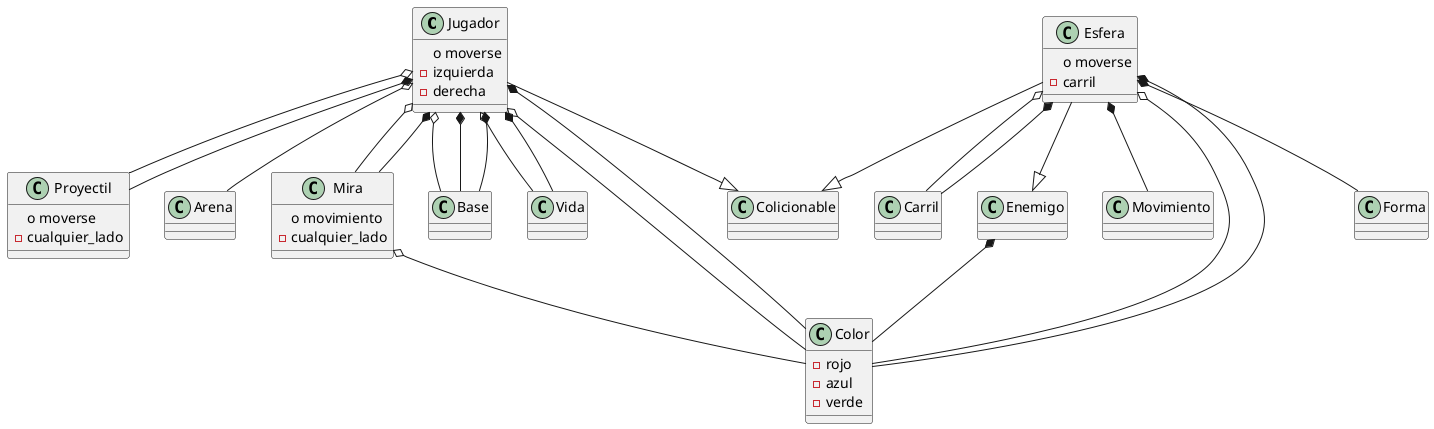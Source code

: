 @startuml zuma

class Jugador{
    o moverse
    -izquierda
    -derecha
}
class Proyectil{
    o moverse
    - cualquier_lado

}
class Esfera{
    o moverse
    -carril
}
class Arena
class Carril
class Mira{
    o movimiento
    -cualquier_lado 
}
class Base
class Vida
class Enemigo
class Movimiento
class Color{
    - rojo
    - azul
    -verde
}
class Forma
class Colicionable

Jugador o-- Proyectil
Jugador o-- Color
Esfera o-- Color
Jugador o-- Base
Jugador o-- Vida
Jugador o-- Arena
Esfera o-- Carril
Jugador o-- Mira
Mira o-- Color



Jugador *-- Proyectil
Esfera *-- Forma
Esfera *-- Color
Enemigo *-- Color
Jugador *-- Color
Jugador *-- Mira
Jugador *-- Vida
Esfera *-- Movimiento
Jugador *-- Base
Esfera *-- Carril
Jugador *-- Base


Esfera --|> Enemigo
Jugador --|> Colicionable
Esfera --|> Colicionable





@enduml